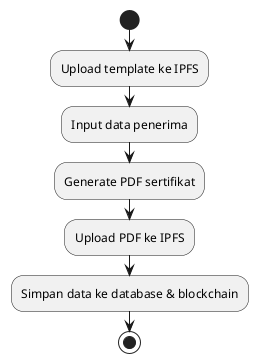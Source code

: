 @startuml
start
:Upload template ke IPFS;
:Input data penerima;
:Generate PDF sertifikat;
:Upload PDF ke IPFS;
:Simpan data ke database & blockchain;
stop
@enduml 